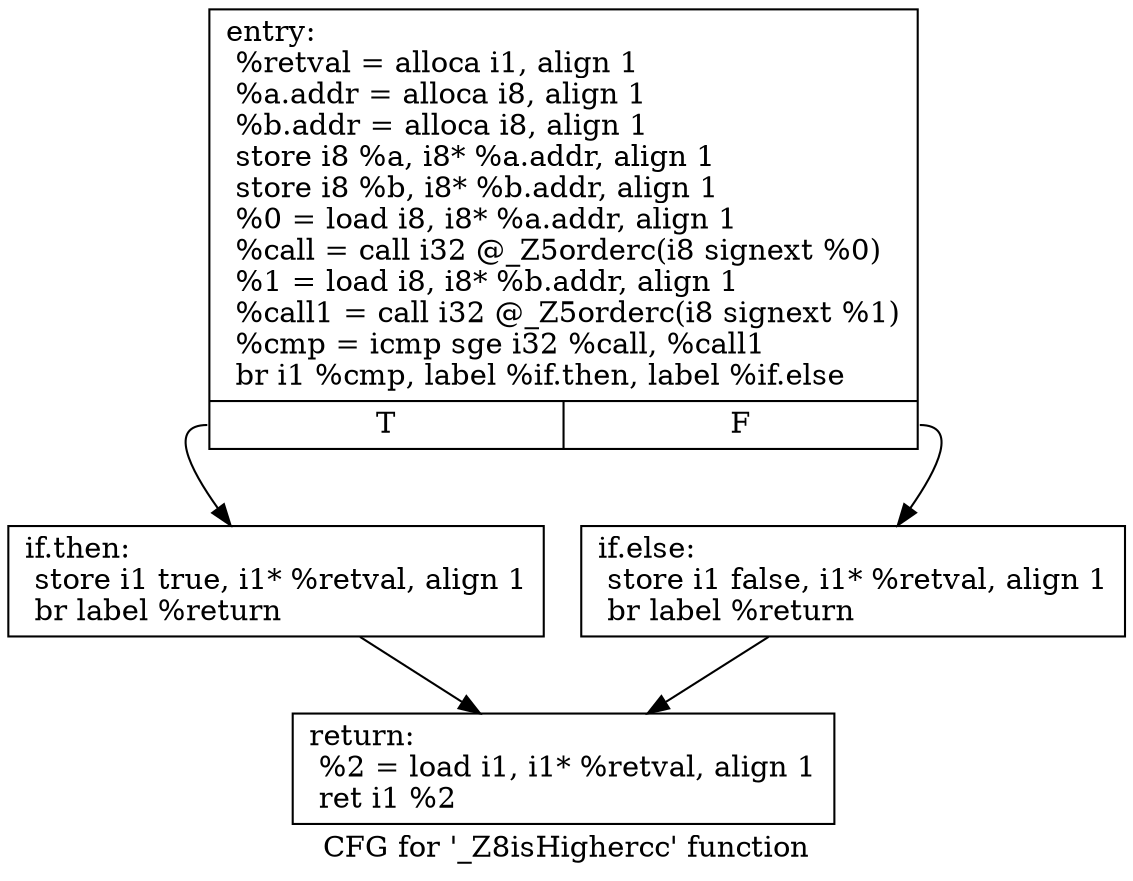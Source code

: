 digraph "CFG for '_Z8isHighercc' function" {
	label="CFG for '_Z8isHighercc' function";

	Node0x6b3b270 [shape=record,label="{entry:\l  %retval = alloca i1, align 1\l  %a.addr = alloca i8, align 1\l  %b.addr = alloca i8, align 1\l  store i8 %a, i8* %a.addr, align 1\l  store i8 %b, i8* %b.addr, align 1\l  %0 = load i8, i8* %a.addr, align 1\l  %call = call i32 @_Z5orderc(i8 signext %0)\l  %1 = load i8, i8* %b.addr, align 1\l  %call1 = call i32 @_Z5orderc(i8 signext %1)\l  %cmp = icmp sge i32 %call, %call1\l  br i1 %cmp, label %if.then, label %if.else\l|{<s0>T|<s1>F}}"];
	Node0x6b3b270:s0 -> Node0x6b3b850;
	Node0x6b3b270:s1 -> Node0x6b3b920;
	Node0x6b3b850 [shape=record,label="{if.then:                                          \l  store i1 true, i1* %retval, align 1\l  br label %return\l}"];
	Node0x6b3b850 -> Node0x6b3baf0;
	Node0x6b3b920 [shape=record,label="{if.else:                                          \l  store i1 false, i1* %retval, align 1\l  br label %return\l}"];
	Node0x6b3b920 -> Node0x6b3baf0;
	Node0x6b3baf0 [shape=record,label="{return:                                           \l  %2 = load i1, i1* %retval, align 1\l  ret i1 %2\l}"];
}
